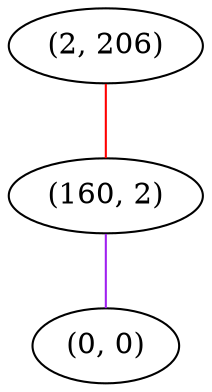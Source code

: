 graph "" {
"(2, 206)";
"(160, 2)";
"(0, 0)";
"(2, 206)" -- "(160, 2)"  [color=red, key=0, weight=1];
"(160, 2)" -- "(0, 0)"  [color=purple, key=0, weight=4];
}
